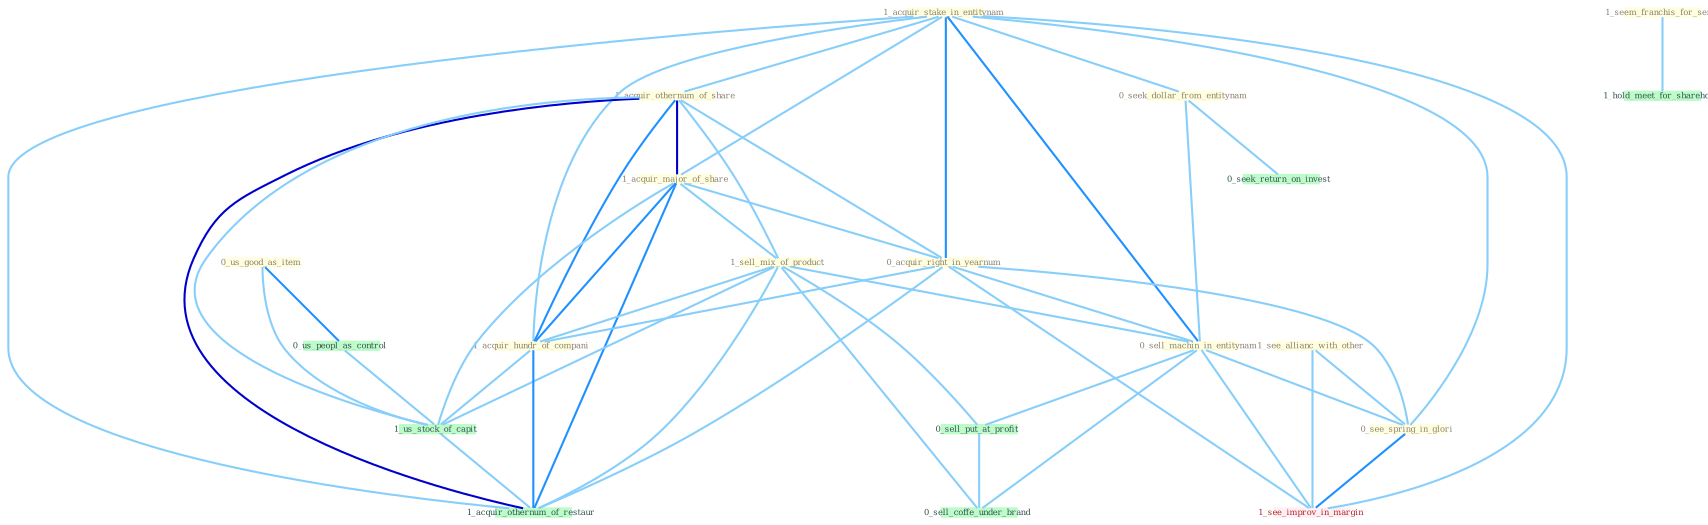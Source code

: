 Graph G{ 
    node
    [shape=polygon,style=filled,width=.5,height=.06,color="#BDFCC9",fixedsize=true,fontsize=4,
    fontcolor="#2f4f4f"];
    {node
    [color="#ffffe0", fontcolor="#8b7d6b"] "1_acquir_stake_in_entitynam " "1_acquir_othernum_of_share " "1_acquir_major_of_share " "0_acquir_right_in_yearnum " "0_seek_dollar_from_entitynam " "1_sell_mix_of_product " "1_acquir_hundr_of_compani " "1_seem_franchis_for_seri " "0_sell_machin_in_entitynam " "1_see_allianc_with_other " "0_us_good_as_item " "0_see_spring_in_glori "}
{node [color="#fff0f5", fontcolor="#b22222"] "1_see_improv_in_margin "}
edge [color="#B0E2FF"];

	"1_acquir_stake_in_entitynam " -- "1_acquir_othernum_of_share " [w="1", color="#87cefa" ];
	"1_acquir_stake_in_entitynam " -- "1_acquir_major_of_share " [w="1", color="#87cefa" ];
	"1_acquir_stake_in_entitynam " -- "0_acquir_right_in_yearnum " [w="2", color="#1e90ff" , len=0.8];
	"1_acquir_stake_in_entitynam " -- "0_seek_dollar_from_entitynam " [w="1", color="#87cefa" ];
	"1_acquir_stake_in_entitynam " -- "1_acquir_hundr_of_compani " [w="1", color="#87cefa" ];
	"1_acquir_stake_in_entitynam " -- "0_sell_machin_in_entitynam " [w="2", color="#1e90ff" , len=0.8];
	"1_acquir_stake_in_entitynam " -- "0_see_spring_in_glori " [w="1", color="#87cefa" ];
	"1_acquir_stake_in_entitynam " -- "1_see_improv_in_margin " [w="1", color="#87cefa" ];
	"1_acquir_stake_in_entitynam " -- "1_acquir_othernum_of_restaur " [w="1", color="#87cefa" ];
	"1_acquir_othernum_of_share " -- "1_acquir_major_of_share " [w="3", color="#0000cd" , len=0.6];
	"1_acquir_othernum_of_share " -- "0_acquir_right_in_yearnum " [w="1", color="#87cefa" ];
	"1_acquir_othernum_of_share " -- "1_sell_mix_of_product " [w="1", color="#87cefa" ];
	"1_acquir_othernum_of_share " -- "1_acquir_hundr_of_compani " [w="2", color="#1e90ff" , len=0.8];
	"1_acquir_othernum_of_share " -- "1_us_stock_of_capit " [w="1", color="#87cefa" ];
	"1_acquir_othernum_of_share " -- "1_acquir_othernum_of_restaur " [w="3", color="#0000cd" , len=0.6];
	"1_acquir_major_of_share " -- "0_acquir_right_in_yearnum " [w="1", color="#87cefa" ];
	"1_acquir_major_of_share " -- "1_sell_mix_of_product " [w="1", color="#87cefa" ];
	"1_acquir_major_of_share " -- "1_acquir_hundr_of_compani " [w="2", color="#1e90ff" , len=0.8];
	"1_acquir_major_of_share " -- "1_us_stock_of_capit " [w="1", color="#87cefa" ];
	"1_acquir_major_of_share " -- "1_acquir_othernum_of_restaur " [w="2", color="#1e90ff" , len=0.8];
	"0_acquir_right_in_yearnum " -- "1_acquir_hundr_of_compani " [w="1", color="#87cefa" ];
	"0_acquir_right_in_yearnum " -- "0_sell_machin_in_entitynam " [w="1", color="#87cefa" ];
	"0_acquir_right_in_yearnum " -- "0_see_spring_in_glori " [w="1", color="#87cefa" ];
	"0_acquir_right_in_yearnum " -- "1_see_improv_in_margin " [w="1", color="#87cefa" ];
	"0_acquir_right_in_yearnum " -- "1_acquir_othernum_of_restaur " [w="1", color="#87cefa" ];
	"0_seek_dollar_from_entitynam " -- "0_sell_machin_in_entitynam " [w="1", color="#87cefa" ];
	"0_seek_dollar_from_entitynam " -- "0_seek_return_on_invest " [w="1", color="#87cefa" ];
	"1_sell_mix_of_product " -- "1_acquir_hundr_of_compani " [w="1", color="#87cefa" ];
	"1_sell_mix_of_product " -- "0_sell_machin_in_entitynam " [w="1", color="#87cefa" ];
	"1_sell_mix_of_product " -- "0_sell_put_at_profit " [w="1", color="#87cefa" ];
	"1_sell_mix_of_product " -- "1_us_stock_of_capit " [w="1", color="#87cefa" ];
	"1_sell_mix_of_product " -- "0_sell_coffe_under_brand " [w="1", color="#87cefa" ];
	"1_sell_mix_of_product " -- "1_acquir_othernum_of_restaur " [w="1", color="#87cefa" ];
	"1_acquir_hundr_of_compani " -- "1_us_stock_of_capit " [w="1", color="#87cefa" ];
	"1_acquir_hundr_of_compani " -- "1_acquir_othernum_of_restaur " [w="2", color="#1e90ff" , len=0.8];
	"1_seem_franchis_for_seri " -- "1_hold_meet_for_sharehold " [w="1", color="#87cefa" ];
	"0_sell_machin_in_entitynam " -- "0_see_spring_in_glori " [w="1", color="#87cefa" ];
	"0_sell_machin_in_entitynam " -- "0_sell_put_at_profit " [w="1", color="#87cefa" ];
	"0_sell_machin_in_entitynam " -- "1_see_improv_in_margin " [w="1", color="#87cefa" ];
	"0_sell_machin_in_entitynam " -- "0_sell_coffe_under_brand " [w="1", color="#87cefa" ];
	"1_see_allianc_with_other " -- "0_see_spring_in_glori " [w="1", color="#87cefa" ];
	"1_see_allianc_with_other " -- "1_see_improv_in_margin " [w="1", color="#87cefa" ];
	"0_us_good_as_item " -- "0_us_peopl_as_control " [w="2", color="#1e90ff" , len=0.8];
	"0_us_good_as_item " -- "1_us_stock_of_capit " [w="1", color="#87cefa" ];
	"0_see_spring_in_glori " -- "1_see_improv_in_margin " [w="2", color="#1e90ff" , len=0.8];
	"0_us_peopl_as_control " -- "1_us_stock_of_capit " [w="1", color="#87cefa" ];
	"0_sell_put_at_profit " -- "0_sell_coffe_under_brand " [w="1", color="#87cefa" ];
	"1_us_stock_of_capit " -- "1_acquir_othernum_of_restaur " [w="1", color="#87cefa" ];
}